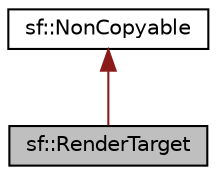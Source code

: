 digraph "sf::RenderTarget"
{
  edge [fontname="Helvetica",fontsize="10",labelfontname="Helvetica",labelfontsize="10"];
  node [fontname="Helvetica",fontsize="10",shape=record];
  Node4 [label="sf::RenderTarget",height=0.2,width=0.4,color="black", fillcolor="grey75", style="filled", fontcolor="black"];
  Node5 -> Node4 [dir="back",color="firebrick4",fontsize="10",style="solid",fontname="Helvetica"];
  Node5 [label="sf::NonCopyable",height=0.2,width=0.4,color="black", fillcolor="white", style="filled",URL="$classsf_1_1_non_copyable.html",tooltip="Utility class that makes any derived class non-copyable. "];
}
